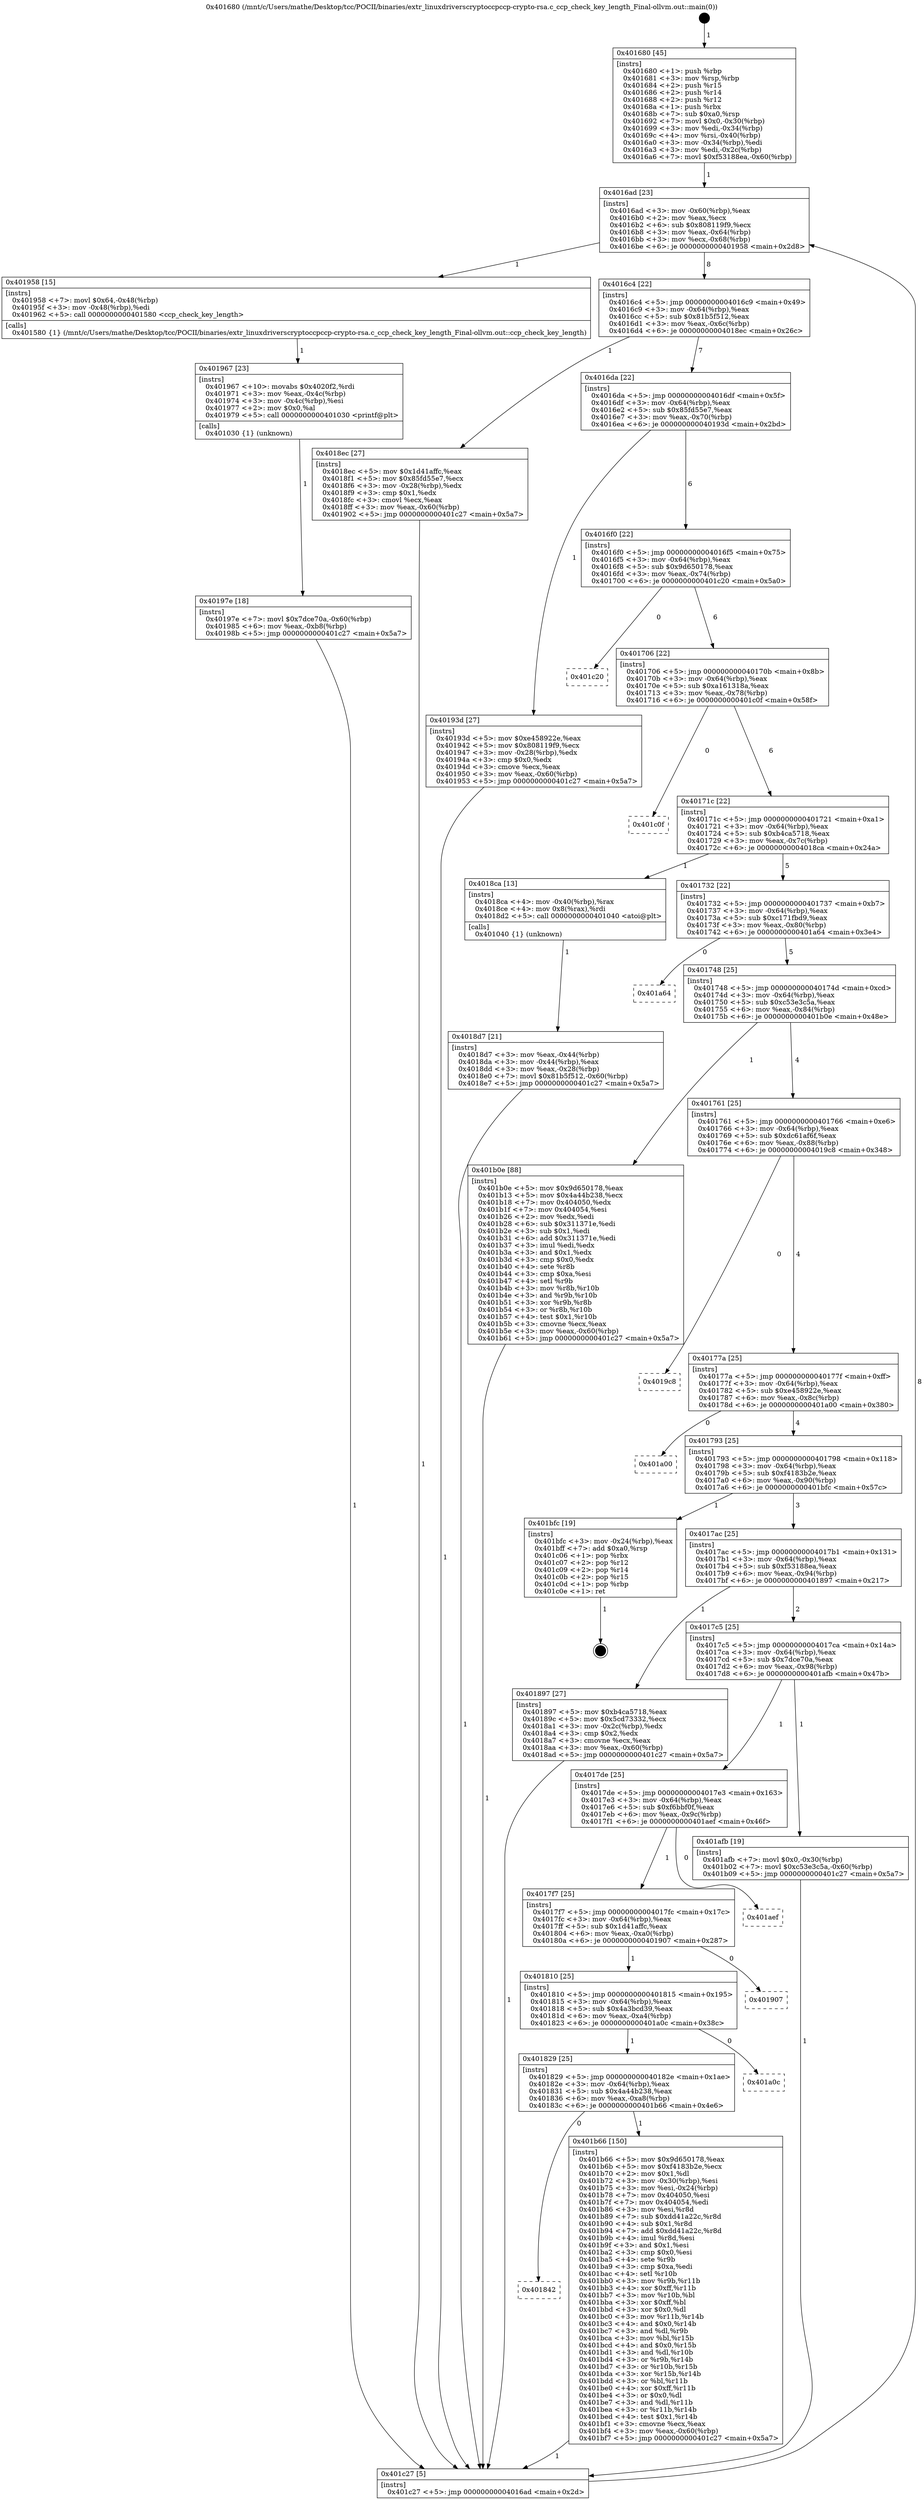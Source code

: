 digraph "0x401680" {
  label = "0x401680 (/mnt/c/Users/mathe/Desktop/tcc/POCII/binaries/extr_linuxdriverscryptoccpccp-crypto-rsa.c_ccp_check_key_length_Final-ollvm.out::main(0))"
  labelloc = "t"
  node[shape=record]

  Entry [label="",width=0.3,height=0.3,shape=circle,fillcolor=black,style=filled]
  "0x4016ad" [label="{
     0x4016ad [23]\l
     | [instrs]\l
     &nbsp;&nbsp;0x4016ad \<+3\>: mov -0x60(%rbp),%eax\l
     &nbsp;&nbsp;0x4016b0 \<+2\>: mov %eax,%ecx\l
     &nbsp;&nbsp;0x4016b2 \<+6\>: sub $0x808119f9,%ecx\l
     &nbsp;&nbsp;0x4016b8 \<+3\>: mov %eax,-0x64(%rbp)\l
     &nbsp;&nbsp;0x4016bb \<+3\>: mov %ecx,-0x68(%rbp)\l
     &nbsp;&nbsp;0x4016be \<+6\>: je 0000000000401958 \<main+0x2d8\>\l
  }"]
  "0x401958" [label="{
     0x401958 [15]\l
     | [instrs]\l
     &nbsp;&nbsp;0x401958 \<+7\>: movl $0x64,-0x48(%rbp)\l
     &nbsp;&nbsp;0x40195f \<+3\>: mov -0x48(%rbp),%edi\l
     &nbsp;&nbsp;0x401962 \<+5\>: call 0000000000401580 \<ccp_check_key_length\>\l
     | [calls]\l
     &nbsp;&nbsp;0x401580 \{1\} (/mnt/c/Users/mathe/Desktop/tcc/POCII/binaries/extr_linuxdriverscryptoccpccp-crypto-rsa.c_ccp_check_key_length_Final-ollvm.out::ccp_check_key_length)\l
  }"]
  "0x4016c4" [label="{
     0x4016c4 [22]\l
     | [instrs]\l
     &nbsp;&nbsp;0x4016c4 \<+5\>: jmp 00000000004016c9 \<main+0x49\>\l
     &nbsp;&nbsp;0x4016c9 \<+3\>: mov -0x64(%rbp),%eax\l
     &nbsp;&nbsp;0x4016cc \<+5\>: sub $0x81b5f512,%eax\l
     &nbsp;&nbsp;0x4016d1 \<+3\>: mov %eax,-0x6c(%rbp)\l
     &nbsp;&nbsp;0x4016d4 \<+6\>: je 00000000004018ec \<main+0x26c\>\l
  }"]
  Exit [label="",width=0.3,height=0.3,shape=circle,fillcolor=black,style=filled,peripheries=2]
  "0x4018ec" [label="{
     0x4018ec [27]\l
     | [instrs]\l
     &nbsp;&nbsp;0x4018ec \<+5\>: mov $0x1d41affc,%eax\l
     &nbsp;&nbsp;0x4018f1 \<+5\>: mov $0x85fd55e7,%ecx\l
     &nbsp;&nbsp;0x4018f6 \<+3\>: mov -0x28(%rbp),%edx\l
     &nbsp;&nbsp;0x4018f9 \<+3\>: cmp $0x1,%edx\l
     &nbsp;&nbsp;0x4018fc \<+3\>: cmovl %ecx,%eax\l
     &nbsp;&nbsp;0x4018ff \<+3\>: mov %eax,-0x60(%rbp)\l
     &nbsp;&nbsp;0x401902 \<+5\>: jmp 0000000000401c27 \<main+0x5a7\>\l
  }"]
  "0x4016da" [label="{
     0x4016da [22]\l
     | [instrs]\l
     &nbsp;&nbsp;0x4016da \<+5\>: jmp 00000000004016df \<main+0x5f\>\l
     &nbsp;&nbsp;0x4016df \<+3\>: mov -0x64(%rbp),%eax\l
     &nbsp;&nbsp;0x4016e2 \<+5\>: sub $0x85fd55e7,%eax\l
     &nbsp;&nbsp;0x4016e7 \<+3\>: mov %eax,-0x70(%rbp)\l
     &nbsp;&nbsp;0x4016ea \<+6\>: je 000000000040193d \<main+0x2bd\>\l
  }"]
  "0x401842" [label="{
     0x401842\l
  }", style=dashed]
  "0x40193d" [label="{
     0x40193d [27]\l
     | [instrs]\l
     &nbsp;&nbsp;0x40193d \<+5\>: mov $0xe458922e,%eax\l
     &nbsp;&nbsp;0x401942 \<+5\>: mov $0x808119f9,%ecx\l
     &nbsp;&nbsp;0x401947 \<+3\>: mov -0x28(%rbp),%edx\l
     &nbsp;&nbsp;0x40194a \<+3\>: cmp $0x0,%edx\l
     &nbsp;&nbsp;0x40194d \<+3\>: cmove %ecx,%eax\l
     &nbsp;&nbsp;0x401950 \<+3\>: mov %eax,-0x60(%rbp)\l
     &nbsp;&nbsp;0x401953 \<+5\>: jmp 0000000000401c27 \<main+0x5a7\>\l
  }"]
  "0x4016f0" [label="{
     0x4016f0 [22]\l
     | [instrs]\l
     &nbsp;&nbsp;0x4016f0 \<+5\>: jmp 00000000004016f5 \<main+0x75\>\l
     &nbsp;&nbsp;0x4016f5 \<+3\>: mov -0x64(%rbp),%eax\l
     &nbsp;&nbsp;0x4016f8 \<+5\>: sub $0x9d650178,%eax\l
     &nbsp;&nbsp;0x4016fd \<+3\>: mov %eax,-0x74(%rbp)\l
     &nbsp;&nbsp;0x401700 \<+6\>: je 0000000000401c20 \<main+0x5a0\>\l
  }"]
  "0x401b66" [label="{
     0x401b66 [150]\l
     | [instrs]\l
     &nbsp;&nbsp;0x401b66 \<+5\>: mov $0x9d650178,%eax\l
     &nbsp;&nbsp;0x401b6b \<+5\>: mov $0xf4183b2e,%ecx\l
     &nbsp;&nbsp;0x401b70 \<+2\>: mov $0x1,%dl\l
     &nbsp;&nbsp;0x401b72 \<+3\>: mov -0x30(%rbp),%esi\l
     &nbsp;&nbsp;0x401b75 \<+3\>: mov %esi,-0x24(%rbp)\l
     &nbsp;&nbsp;0x401b78 \<+7\>: mov 0x404050,%esi\l
     &nbsp;&nbsp;0x401b7f \<+7\>: mov 0x404054,%edi\l
     &nbsp;&nbsp;0x401b86 \<+3\>: mov %esi,%r8d\l
     &nbsp;&nbsp;0x401b89 \<+7\>: sub $0xdd41a22c,%r8d\l
     &nbsp;&nbsp;0x401b90 \<+4\>: sub $0x1,%r8d\l
     &nbsp;&nbsp;0x401b94 \<+7\>: add $0xdd41a22c,%r8d\l
     &nbsp;&nbsp;0x401b9b \<+4\>: imul %r8d,%esi\l
     &nbsp;&nbsp;0x401b9f \<+3\>: and $0x1,%esi\l
     &nbsp;&nbsp;0x401ba2 \<+3\>: cmp $0x0,%esi\l
     &nbsp;&nbsp;0x401ba5 \<+4\>: sete %r9b\l
     &nbsp;&nbsp;0x401ba9 \<+3\>: cmp $0xa,%edi\l
     &nbsp;&nbsp;0x401bac \<+4\>: setl %r10b\l
     &nbsp;&nbsp;0x401bb0 \<+3\>: mov %r9b,%r11b\l
     &nbsp;&nbsp;0x401bb3 \<+4\>: xor $0xff,%r11b\l
     &nbsp;&nbsp;0x401bb7 \<+3\>: mov %r10b,%bl\l
     &nbsp;&nbsp;0x401bba \<+3\>: xor $0xff,%bl\l
     &nbsp;&nbsp;0x401bbd \<+3\>: xor $0x0,%dl\l
     &nbsp;&nbsp;0x401bc0 \<+3\>: mov %r11b,%r14b\l
     &nbsp;&nbsp;0x401bc3 \<+4\>: and $0x0,%r14b\l
     &nbsp;&nbsp;0x401bc7 \<+3\>: and %dl,%r9b\l
     &nbsp;&nbsp;0x401bca \<+3\>: mov %bl,%r15b\l
     &nbsp;&nbsp;0x401bcd \<+4\>: and $0x0,%r15b\l
     &nbsp;&nbsp;0x401bd1 \<+3\>: and %dl,%r10b\l
     &nbsp;&nbsp;0x401bd4 \<+3\>: or %r9b,%r14b\l
     &nbsp;&nbsp;0x401bd7 \<+3\>: or %r10b,%r15b\l
     &nbsp;&nbsp;0x401bda \<+3\>: xor %r15b,%r14b\l
     &nbsp;&nbsp;0x401bdd \<+3\>: or %bl,%r11b\l
     &nbsp;&nbsp;0x401be0 \<+4\>: xor $0xff,%r11b\l
     &nbsp;&nbsp;0x401be4 \<+3\>: or $0x0,%dl\l
     &nbsp;&nbsp;0x401be7 \<+3\>: and %dl,%r11b\l
     &nbsp;&nbsp;0x401bea \<+3\>: or %r11b,%r14b\l
     &nbsp;&nbsp;0x401bed \<+4\>: test $0x1,%r14b\l
     &nbsp;&nbsp;0x401bf1 \<+3\>: cmovne %ecx,%eax\l
     &nbsp;&nbsp;0x401bf4 \<+3\>: mov %eax,-0x60(%rbp)\l
     &nbsp;&nbsp;0x401bf7 \<+5\>: jmp 0000000000401c27 \<main+0x5a7\>\l
  }"]
  "0x401c20" [label="{
     0x401c20\l
  }", style=dashed]
  "0x401706" [label="{
     0x401706 [22]\l
     | [instrs]\l
     &nbsp;&nbsp;0x401706 \<+5\>: jmp 000000000040170b \<main+0x8b\>\l
     &nbsp;&nbsp;0x40170b \<+3\>: mov -0x64(%rbp),%eax\l
     &nbsp;&nbsp;0x40170e \<+5\>: sub $0xa161318a,%eax\l
     &nbsp;&nbsp;0x401713 \<+3\>: mov %eax,-0x78(%rbp)\l
     &nbsp;&nbsp;0x401716 \<+6\>: je 0000000000401c0f \<main+0x58f\>\l
  }"]
  "0x401829" [label="{
     0x401829 [25]\l
     | [instrs]\l
     &nbsp;&nbsp;0x401829 \<+5\>: jmp 000000000040182e \<main+0x1ae\>\l
     &nbsp;&nbsp;0x40182e \<+3\>: mov -0x64(%rbp),%eax\l
     &nbsp;&nbsp;0x401831 \<+5\>: sub $0x4a44b238,%eax\l
     &nbsp;&nbsp;0x401836 \<+6\>: mov %eax,-0xa8(%rbp)\l
     &nbsp;&nbsp;0x40183c \<+6\>: je 0000000000401b66 \<main+0x4e6\>\l
  }"]
  "0x401c0f" [label="{
     0x401c0f\l
  }", style=dashed]
  "0x40171c" [label="{
     0x40171c [22]\l
     | [instrs]\l
     &nbsp;&nbsp;0x40171c \<+5\>: jmp 0000000000401721 \<main+0xa1\>\l
     &nbsp;&nbsp;0x401721 \<+3\>: mov -0x64(%rbp),%eax\l
     &nbsp;&nbsp;0x401724 \<+5\>: sub $0xb4ca5718,%eax\l
     &nbsp;&nbsp;0x401729 \<+3\>: mov %eax,-0x7c(%rbp)\l
     &nbsp;&nbsp;0x40172c \<+6\>: je 00000000004018ca \<main+0x24a\>\l
  }"]
  "0x401a0c" [label="{
     0x401a0c\l
  }", style=dashed]
  "0x4018ca" [label="{
     0x4018ca [13]\l
     | [instrs]\l
     &nbsp;&nbsp;0x4018ca \<+4\>: mov -0x40(%rbp),%rax\l
     &nbsp;&nbsp;0x4018ce \<+4\>: mov 0x8(%rax),%rdi\l
     &nbsp;&nbsp;0x4018d2 \<+5\>: call 0000000000401040 \<atoi@plt\>\l
     | [calls]\l
     &nbsp;&nbsp;0x401040 \{1\} (unknown)\l
  }"]
  "0x401732" [label="{
     0x401732 [22]\l
     | [instrs]\l
     &nbsp;&nbsp;0x401732 \<+5\>: jmp 0000000000401737 \<main+0xb7\>\l
     &nbsp;&nbsp;0x401737 \<+3\>: mov -0x64(%rbp),%eax\l
     &nbsp;&nbsp;0x40173a \<+5\>: sub $0xc171fbd9,%eax\l
     &nbsp;&nbsp;0x40173f \<+3\>: mov %eax,-0x80(%rbp)\l
     &nbsp;&nbsp;0x401742 \<+6\>: je 0000000000401a64 \<main+0x3e4\>\l
  }"]
  "0x401810" [label="{
     0x401810 [25]\l
     | [instrs]\l
     &nbsp;&nbsp;0x401810 \<+5\>: jmp 0000000000401815 \<main+0x195\>\l
     &nbsp;&nbsp;0x401815 \<+3\>: mov -0x64(%rbp),%eax\l
     &nbsp;&nbsp;0x401818 \<+5\>: sub $0x4a3bcd39,%eax\l
     &nbsp;&nbsp;0x40181d \<+6\>: mov %eax,-0xa4(%rbp)\l
     &nbsp;&nbsp;0x401823 \<+6\>: je 0000000000401a0c \<main+0x38c\>\l
  }"]
  "0x401a64" [label="{
     0x401a64\l
  }", style=dashed]
  "0x401748" [label="{
     0x401748 [25]\l
     | [instrs]\l
     &nbsp;&nbsp;0x401748 \<+5\>: jmp 000000000040174d \<main+0xcd\>\l
     &nbsp;&nbsp;0x40174d \<+3\>: mov -0x64(%rbp),%eax\l
     &nbsp;&nbsp;0x401750 \<+5\>: sub $0xc53e3c5a,%eax\l
     &nbsp;&nbsp;0x401755 \<+6\>: mov %eax,-0x84(%rbp)\l
     &nbsp;&nbsp;0x40175b \<+6\>: je 0000000000401b0e \<main+0x48e\>\l
  }"]
  "0x401907" [label="{
     0x401907\l
  }", style=dashed]
  "0x401b0e" [label="{
     0x401b0e [88]\l
     | [instrs]\l
     &nbsp;&nbsp;0x401b0e \<+5\>: mov $0x9d650178,%eax\l
     &nbsp;&nbsp;0x401b13 \<+5\>: mov $0x4a44b238,%ecx\l
     &nbsp;&nbsp;0x401b18 \<+7\>: mov 0x404050,%edx\l
     &nbsp;&nbsp;0x401b1f \<+7\>: mov 0x404054,%esi\l
     &nbsp;&nbsp;0x401b26 \<+2\>: mov %edx,%edi\l
     &nbsp;&nbsp;0x401b28 \<+6\>: sub $0x311371e,%edi\l
     &nbsp;&nbsp;0x401b2e \<+3\>: sub $0x1,%edi\l
     &nbsp;&nbsp;0x401b31 \<+6\>: add $0x311371e,%edi\l
     &nbsp;&nbsp;0x401b37 \<+3\>: imul %edi,%edx\l
     &nbsp;&nbsp;0x401b3a \<+3\>: and $0x1,%edx\l
     &nbsp;&nbsp;0x401b3d \<+3\>: cmp $0x0,%edx\l
     &nbsp;&nbsp;0x401b40 \<+4\>: sete %r8b\l
     &nbsp;&nbsp;0x401b44 \<+3\>: cmp $0xa,%esi\l
     &nbsp;&nbsp;0x401b47 \<+4\>: setl %r9b\l
     &nbsp;&nbsp;0x401b4b \<+3\>: mov %r8b,%r10b\l
     &nbsp;&nbsp;0x401b4e \<+3\>: and %r9b,%r10b\l
     &nbsp;&nbsp;0x401b51 \<+3\>: xor %r9b,%r8b\l
     &nbsp;&nbsp;0x401b54 \<+3\>: or %r8b,%r10b\l
     &nbsp;&nbsp;0x401b57 \<+4\>: test $0x1,%r10b\l
     &nbsp;&nbsp;0x401b5b \<+3\>: cmovne %ecx,%eax\l
     &nbsp;&nbsp;0x401b5e \<+3\>: mov %eax,-0x60(%rbp)\l
     &nbsp;&nbsp;0x401b61 \<+5\>: jmp 0000000000401c27 \<main+0x5a7\>\l
  }"]
  "0x401761" [label="{
     0x401761 [25]\l
     | [instrs]\l
     &nbsp;&nbsp;0x401761 \<+5\>: jmp 0000000000401766 \<main+0xe6\>\l
     &nbsp;&nbsp;0x401766 \<+3\>: mov -0x64(%rbp),%eax\l
     &nbsp;&nbsp;0x401769 \<+5\>: sub $0xdc61af6f,%eax\l
     &nbsp;&nbsp;0x40176e \<+6\>: mov %eax,-0x88(%rbp)\l
     &nbsp;&nbsp;0x401774 \<+6\>: je 00000000004019c8 \<main+0x348\>\l
  }"]
  "0x4017f7" [label="{
     0x4017f7 [25]\l
     | [instrs]\l
     &nbsp;&nbsp;0x4017f7 \<+5\>: jmp 00000000004017fc \<main+0x17c\>\l
     &nbsp;&nbsp;0x4017fc \<+3\>: mov -0x64(%rbp),%eax\l
     &nbsp;&nbsp;0x4017ff \<+5\>: sub $0x1d41affc,%eax\l
     &nbsp;&nbsp;0x401804 \<+6\>: mov %eax,-0xa0(%rbp)\l
     &nbsp;&nbsp;0x40180a \<+6\>: je 0000000000401907 \<main+0x287\>\l
  }"]
  "0x4019c8" [label="{
     0x4019c8\l
  }", style=dashed]
  "0x40177a" [label="{
     0x40177a [25]\l
     | [instrs]\l
     &nbsp;&nbsp;0x40177a \<+5\>: jmp 000000000040177f \<main+0xff\>\l
     &nbsp;&nbsp;0x40177f \<+3\>: mov -0x64(%rbp),%eax\l
     &nbsp;&nbsp;0x401782 \<+5\>: sub $0xe458922e,%eax\l
     &nbsp;&nbsp;0x401787 \<+6\>: mov %eax,-0x8c(%rbp)\l
     &nbsp;&nbsp;0x40178d \<+6\>: je 0000000000401a00 \<main+0x380\>\l
  }"]
  "0x401aef" [label="{
     0x401aef\l
  }", style=dashed]
  "0x401a00" [label="{
     0x401a00\l
  }", style=dashed]
  "0x401793" [label="{
     0x401793 [25]\l
     | [instrs]\l
     &nbsp;&nbsp;0x401793 \<+5\>: jmp 0000000000401798 \<main+0x118\>\l
     &nbsp;&nbsp;0x401798 \<+3\>: mov -0x64(%rbp),%eax\l
     &nbsp;&nbsp;0x40179b \<+5\>: sub $0xf4183b2e,%eax\l
     &nbsp;&nbsp;0x4017a0 \<+6\>: mov %eax,-0x90(%rbp)\l
     &nbsp;&nbsp;0x4017a6 \<+6\>: je 0000000000401bfc \<main+0x57c\>\l
  }"]
  "0x4017de" [label="{
     0x4017de [25]\l
     | [instrs]\l
     &nbsp;&nbsp;0x4017de \<+5\>: jmp 00000000004017e3 \<main+0x163\>\l
     &nbsp;&nbsp;0x4017e3 \<+3\>: mov -0x64(%rbp),%eax\l
     &nbsp;&nbsp;0x4017e6 \<+5\>: sub $0xf6bbf0f,%eax\l
     &nbsp;&nbsp;0x4017eb \<+6\>: mov %eax,-0x9c(%rbp)\l
     &nbsp;&nbsp;0x4017f1 \<+6\>: je 0000000000401aef \<main+0x46f\>\l
  }"]
  "0x401bfc" [label="{
     0x401bfc [19]\l
     | [instrs]\l
     &nbsp;&nbsp;0x401bfc \<+3\>: mov -0x24(%rbp),%eax\l
     &nbsp;&nbsp;0x401bff \<+7\>: add $0xa0,%rsp\l
     &nbsp;&nbsp;0x401c06 \<+1\>: pop %rbx\l
     &nbsp;&nbsp;0x401c07 \<+2\>: pop %r12\l
     &nbsp;&nbsp;0x401c09 \<+2\>: pop %r14\l
     &nbsp;&nbsp;0x401c0b \<+2\>: pop %r15\l
     &nbsp;&nbsp;0x401c0d \<+1\>: pop %rbp\l
     &nbsp;&nbsp;0x401c0e \<+1\>: ret\l
  }"]
  "0x4017ac" [label="{
     0x4017ac [25]\l
     | [instrs]\l
     &nbsp;&nbsp;0x4017ac \<+5\>: jmp 00000000004017b1 \<main+0x131\>\l
     &nbsp;&nbsp;0x4017b1 \<+3\>: mov -0x64(%rbp),%eax\l
     &nbsp;&nbsp;0x4017b4 \<+5\>: sub $0xf53188ea,%eax\l
     &nbsp;&nbsp;0x4017b9 \<+6\>: mov %eax,-0x94(%rbp)\l
     &nbsp;&nbsp;0x4017bf \<+6\>: je 0000000000401897 \<main+0x217\>\l
  }"]
  "0x401afb" [label="{
     0x401afb [19]\l
     | [instrs]\l
     &nbsp;&nbsp;0x401afb \<+7\>: movl $0x0,-0x30(%rbp)\l
     &nbsp;&nbsp;0x401b02 \<+7\>: movl $0xc53e3c5a,-0x60(%rbp)\l
     &nbsp;&nbsp;0x401b09 \<+5\>: jmp 0000000000401c27 \<main+0x5a7\>\l
  }"]
  "0x401897" [label="{
     0x401897 [27]\l
     | [instrs]\l
     &nbsp;&nbsp;0x401897 \<+5\>: mov $0xb4ca5718,%eax\l
     &nbsp;&nbsp;0x40189c \<+5\>: mov $0x5cd73332,%ecx\l
     &nbsp;&nbsp;0x4018a1 \<+3\>: mov -0x2c(%rbp),%edx\l
     &nbsp;&nbsp;0x4018a4 \<+3\>: cmp $0x2,%edx\l
     &nbsp;&nbsp;0x4018a7 \<+3\>: cmovne %ecx,%eax\l
     &nbsp;&nbsp;0x4018aa \<+3\>: mov %eax,-0x60(%rbp)\l
     &nbsp;&nbsp;0x4018ad \<+5\>: jmp 0000000000401c27 \<main+0x5a7\>\l
  }"]
  "0x4017c5" [label="{
     0x4017c5 [25]\l
     | [instrs]\l
     &nbsp;&nbsp;0x4017c5 \<+5\>: jmp 00000000004017ca \<main+0x14a\>\l
     &nbsp;&nbsp;0x4017ca \<+3\>: mov -0x64(%rbp),%eax\l
     &nbsp;&nbsp;0x4017cd \<+5\>: sub $0x7dce70a,%eax\l
     &nbsp;&nbsp;0x4017d2 \<+6\>: mov %eax,-0x98(%rbp)\l
     &nbsp;&nbsp;0x4017d8 \<+6\>: je 0000000000401afb \<main+0x47b\>\l
  }"]
  "0x401c27" [label="{
     0x401c27 [5]\l
     | [instrs]\l
     &nbsp;&nbsp;0x401c27 \<+5\>: jmp 00000000004016ad \<main+0x2d\>\l
  }"]
  "0x401680" [label="{
     0x401680 [45]\l
     | [instrs]\l
     &nbsp;&nbsp;0x401680 \<+1\>: push %rbp\l
     &nbsp;&nbsp;0x401681 \<+3\>: mov %rsp,%rbp\l
     &nbsp;&nbsp;0x401684 \<+2\>: push %r15\l
     &nbsp;&nbsp;0x401686 \<+2\>: push %r14\l
     &nbsp;&nbsp;0x401688 \<+2\>: push %r12\l
     &nbsp;&nbsp;0x40168a \<+1\>: push %rbx\l
     &nbsp;&nbsp;0x40168b \<+7\>: sub $0xa0,%rsp\l
     &nbsp;&nbsp;0x401692 \<+7\>: movl $0x0,-0x30(%rbp)\l
     &nbsp;&nbsp;0x401699 \<+3\>: mov %edi,-0x34(%rbp)\l
     &nbsp;&nbsp;0x40169c \<+4\>: mov %rsi,-0x40(%rbp)\l
     &nbsp;&nbsp;0x4016a0 \<+3\>: mov -0x34(%rbp),%edi\l
     &nbsp;&nbsp;0x4016a3 \<+3\>: mov %edi,-0x2c(%rbp)\l
     &nbsp;&nbsp;0x4016a6 \<+7\>: movl $0xf53188ea,-0x60(%rbp)\l
  }"]
  "0x4018d7" [label="{
     0x4018d7 [21]\l
     | [instrs]\l
     &nbsp;&nbsp;0x4018d7 \<+3\>: mov %eax,-0x44(%rbp)\l
     &nbsp;&nbsp;0x4018da \<+3\>: mov -0x44(%rbp),%eax\l
     &nbsp;&nbsp;0x4018dd \<+3\>: mov %eax,-0x28(%rbp)\l
     &nbsp;&nbsp;0x4018e0 \<+7\>: movl $0x81b5f512,-0x60(%rbp)\l
     &nbsp;&nbsp;0x4018e7 \<+5\>: jmp 0000000000401c27 \<main+0x5a7\>\l
  }"]
  "0x401967" [label="{
     0x401967 [23]\l
     | [instrs]\l
     &nbsp;&nbsp;0x401967 \<+10\>: movabs $0x4020f2,%rdi\l
     &nbsp;&nbsp;0x401971 \<+3\>: mov %eax,-0x4c(%rbp)\l
     &nbsp;&nbsp;0x401974 \<+3\>: mov -0x4c(%rbp),%esi\l
     &nbsp;&nbsp;0x401977 \<+2\>: mov $0x0,%al\l
     &nbsp;&nbsp;0x401979 \<+5\>: call 0000000000401030 \<printf@plt\>\l
     | [calls]\l
     &nbsp;&nbsp;0x401030 \{1\} (unknown)\l
  }"]
  "0x40197e" [label="{
     0x40197e [18]\l
     | [instrs]\l
     &nbsp;&nbsp;0x40197e \<+7\>: movl $0x7dce70a,-0x60(%rbp)\l
     &nbsp;&nbsp;0x401985 \<+6\>: mov %eax,-0xb8(%rbp)\l
     &nbsp;&nbsp;0x40198b \<+5\>: jmp 0000000000401c27 \<main+0x5a7\>\l
  }"]
  Entry -> "0x401680" [label=" 1"]
  "0x4016ad" -> "0x401958" [label=" 1"]
  "0x4016ad" -> "0x4016c4" [label=" 8"]
  "0x401bfc" -> Exit [label=" 1"]
  "0x4016c4" -> "0x4018ec" [label=" 1"]
  "0x4016c4" -> "0x4016da" [label=" 7"]
  "0x401b66" -> "0x401c27" [label=" 1"]
  "0x4016da" -> "0x40193d" [label=" 1"]
  "0x4016da" -> "0x4016f0" [label=" 6"]
  "0x401829" -> "0x401842" [label=" 0"]
  "0x4016f0" -> "0x401c20" [label=" 0"]
  "0x4016f0" -> "0x401706" [label=" 6"]
  "0x401829" -> "0x401b66" [label=" 1"]
  "0x401706" -> "0x401c0f" [label=" 0"]
  "0x401706" -> "0x40171c" [label=" 6"]
  "0x401810" -> "0x401829" [label=" 1"]
  "0x40171c" -> "0x4018ca" [label=" 1"]
  "0x40171c" -> "0x401732" [label=" 5"]
  "0x401810" -> "0x401a0c" [label=" 0"]
  "0x401732" -> "0x401a64" [label=" 0"]
  "0x401732" -> "0x401748" [label=" 5"]
  "0x4017f7" -> "0x401810" [label=" 1"]
  "0x401748" -> "0x401b0e" [label=" 1"]
  "0x401748" -> "0x401761" [label=" 4"]
  "0x4017f7" -> "0x401907" [label=" 0"]
  "0x401761" -> "0x4019c8" [label=" 0"]
  "0x401761" -> "0x40177a" [label=" 4"]
  "0x4017de" -> "0x4017f7" [label=" 1"]
  "0x40177a" -> "0x401a00" [label=" 0"]
  "0x40177a" -> "0x401793" [label=" 4"]
  "0x4017de" -> "0x401aef" [label=" 0"]
  "0x401793" -> "0x401bfc" [label=" 1"]
  "0x401793" -> "0x4017ac" [label=" 3"]
  "0x401b0e" -> "0x401c27" [label=" 1"]
  "0x4017ac" -> "0x401897" [label=" 1"]
  "0x4017ac" -> "0x4017c5" [label=" 2"]
  "0x401897" -> "0x401c27" [label=" 1"]
  "0x401680" -> "0x4016ad" [label=" 1"]
  "0x401c27" -> "0x4016ad" [label=" 8"]
  "0x4018ca" -> "0x4018d7" [label=" 1"]
  "0x4018d7" -> "0x401c27" [label=" 1"]
  "0x4018ec" -> "0x401c27" [label=" 1"]
  "0x40193d" -> "0x401c27" [label=" 1"]
  "0x401958" -> "0x401967" [label=" 1"]
  "0x401967" -> "0x40197e" [label=" 1"]
  "0x40197e" -> "0x401c27" [label=" 1"]
  "0x401afb" -> "0x401c27" [label=" 1"]
  "0x4017c5" -> "0x401afb" [label=" 1"]
  "0x4017c5" -> "0x4017de" [label=" 1"]
}
